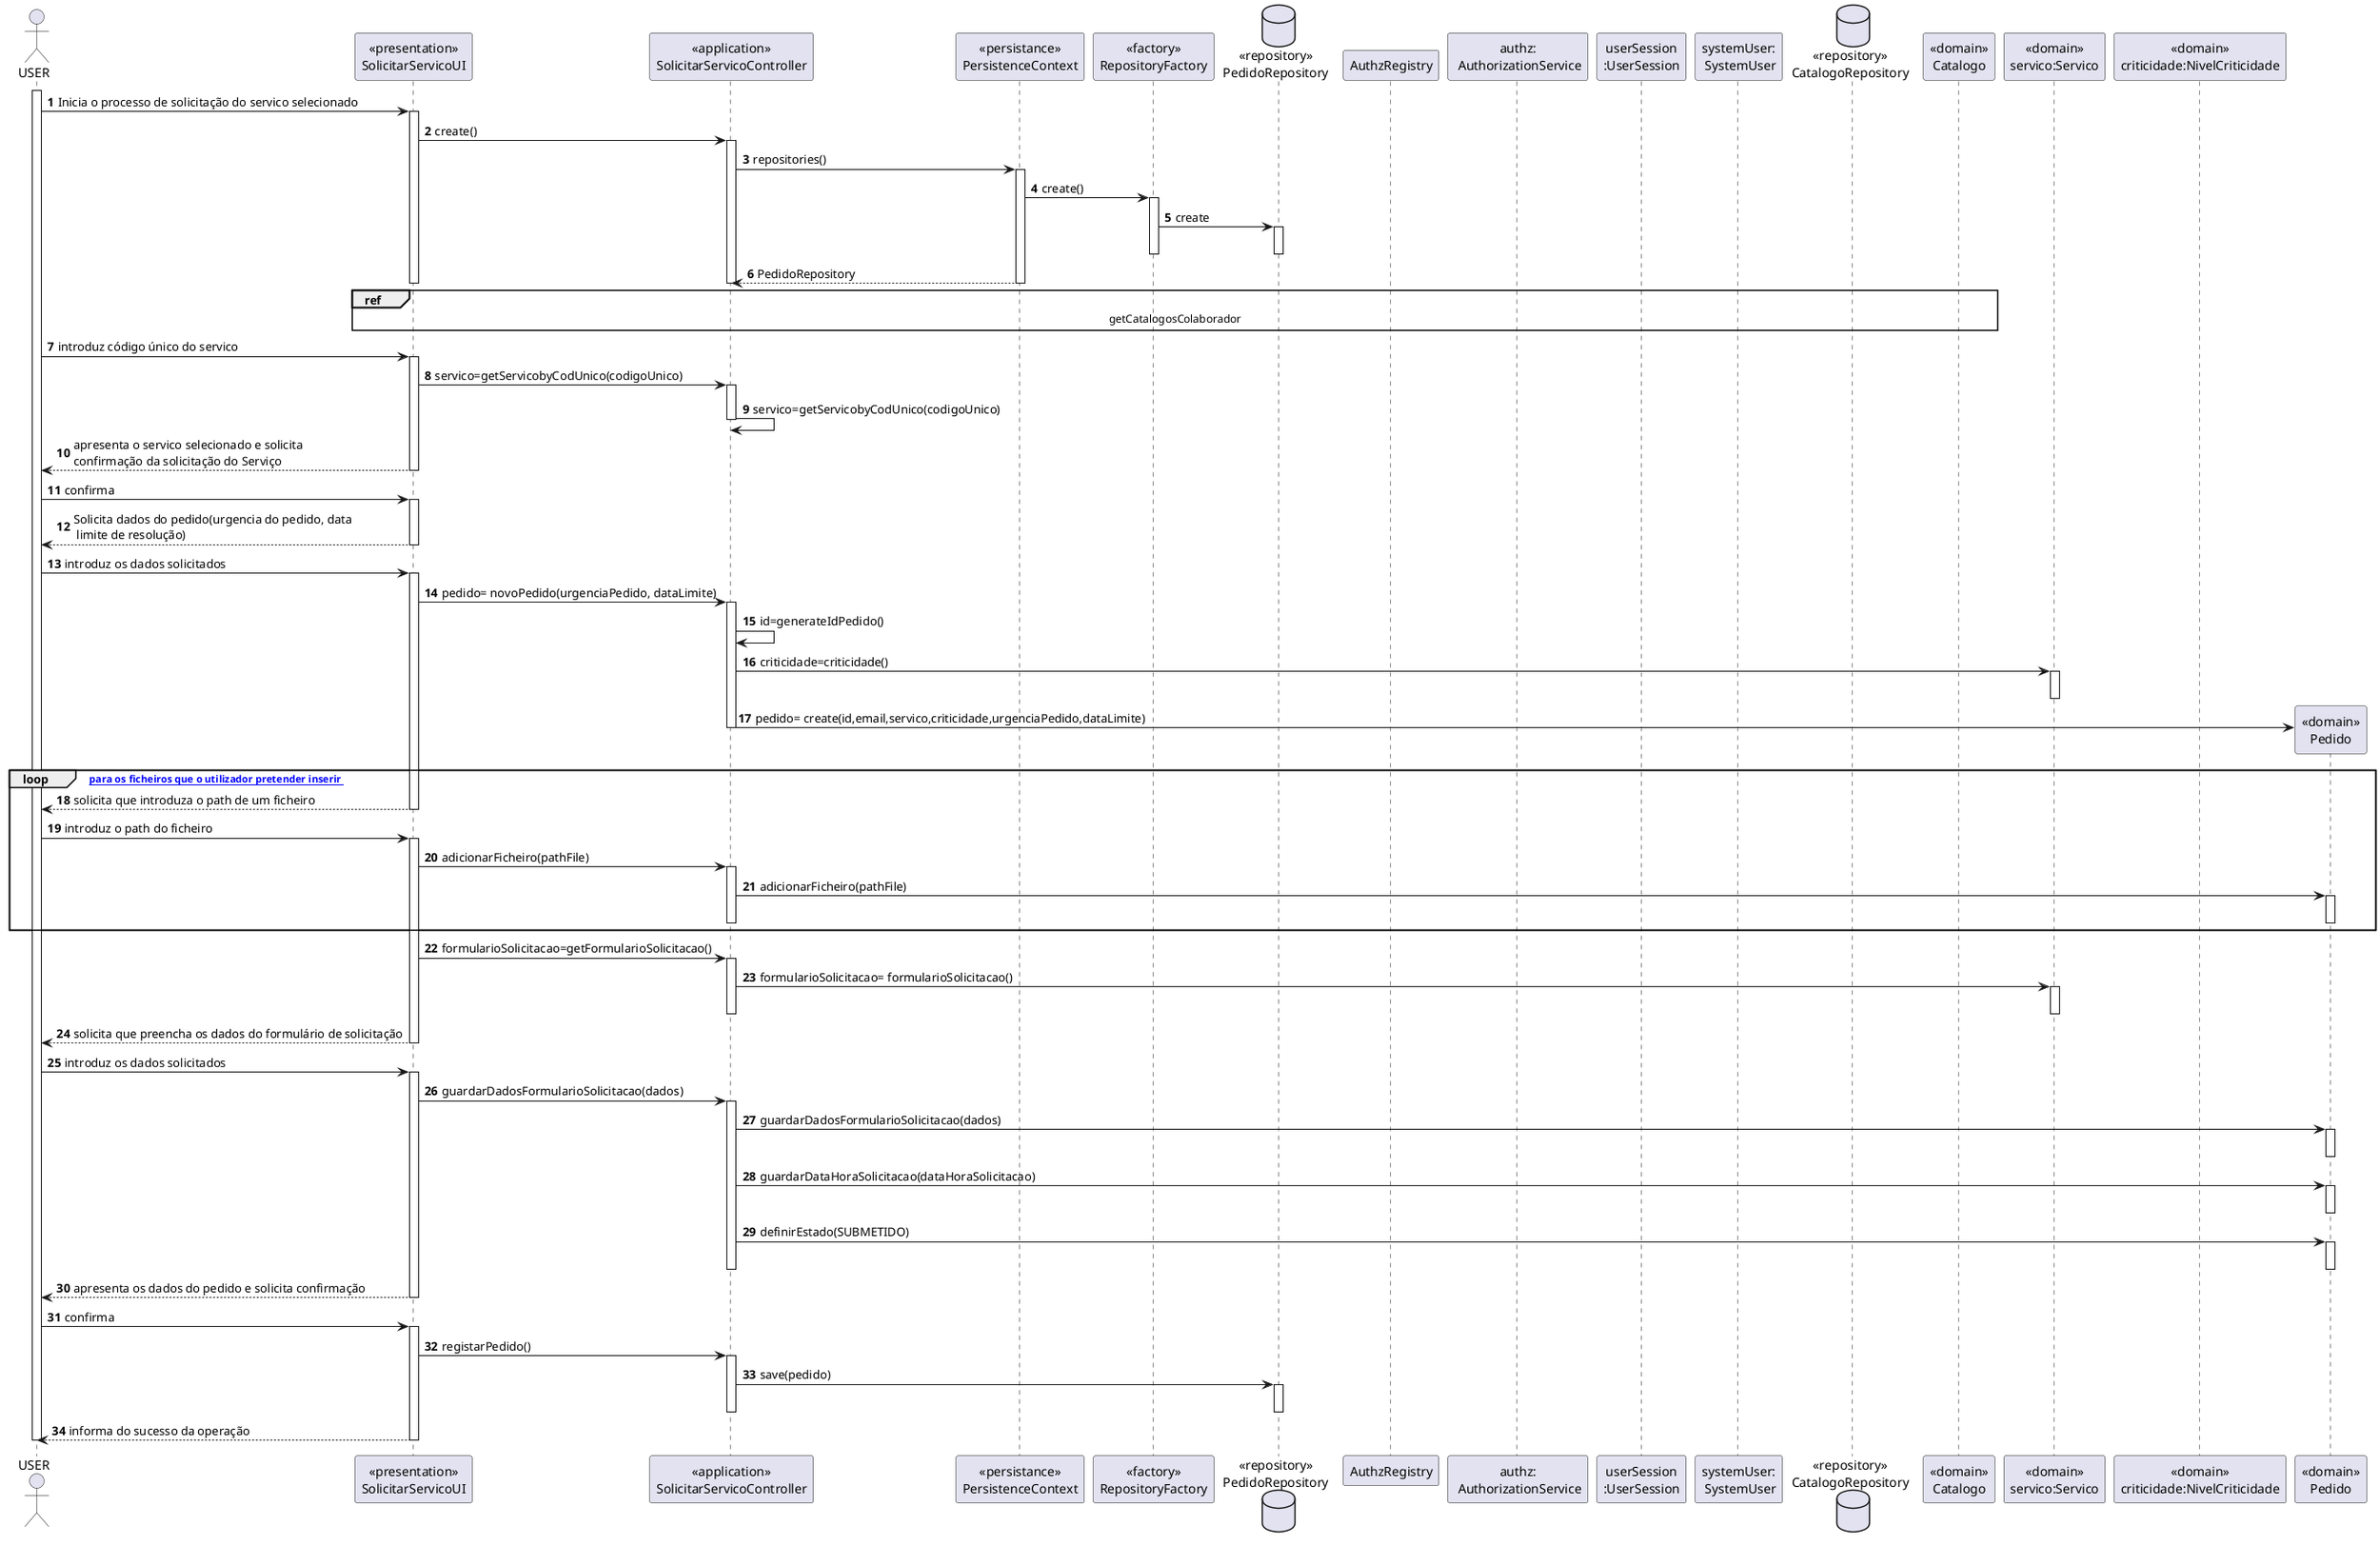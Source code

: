 @startuml
'https://plantuml.com/sequence-diagram

autonumber

actor USER
participant "<<presentation>>\nSolicitarServicoUI" as UI
participant "<<application>>\nSolicitarServicoController" as CONTROLLER
participant "<<persistance>>\nPersistenceContext" as PERS
participant "<<factory>>\nRepositoryFactory" as FACT
database "<<repository>>\nPedidoRepository" as PEDIDOREPO
participant "AuthzRegistry" as AUTHZ
participant "authz:\n AuthorizationService" AS AUTHZSERVICE
participant "userSession\n:UserSession" as USERSESSION
participant "systemUser:\n SystemUser" AS SYSTEMUSER
database "<<repository>>\nCatalogoRepository" as REPO1
participant "<<domain>>\nCatalogo" as CAT
participant "<<domain>>\nservico:Servico" as SERV
participant "<<domain>>\ncriticidade:NivelCriticidade" as NVCRIT
participant "<<domain>>\nPedido" as PED

activate USER

USER->UI: Inicia o processo de solicitação do servico selecionado
activate UI
    UI-> CONTROLLER: create()
    activate CONTROLLER
        CONTROLLER-> PERS : repositories()
        activate PERS
            PERS->FACT: create()
            activate FACT
                FACT->PEDIDOREPO: create
                activate PEDIDOREPO
                deactivate PEDIDOREPO
            deactivate FACT
            PERS-->CONTROLLER: PedidoRepository
        deactivate PERS
    deactivate CONTROLLER
  ref over UI, CAT
   getCatalogosColaborador
   end ref
deactivate UI
USER->UI: introduz código único do servico
        activate UI
            UI->CONTROLLER : servico=getServicobyCodUnico(codigoUnico)
            activate CONTROLLER
                CONTROLLER->CONTROLLER: servico=getServicobyCodUnico(codigoUnico)
            deactivate CONTROLLER
            UI--> USER:  apresenta o servico selecionado e solicita \nconfirmação da solicitação do Serviço
        deactivate UI
        USER->UI: confirma
        activate UI
            UI-->USER: Solicita dados do pedido(urgencia do pedido, data\n limite de resolução)
       deactivate UI

            USER->UI:introduz os dados solicitados
             activate UI
                UI->CONTROLLER: pedido= novoPedido(urgenciaPedido, dataLimite)
            activate CONTROLLER
                CONTROLLER->CONTROLLER: id=generateIdPedido()
                CONTROLLER->SERV: criticidade=criticidade()
                activate SERV
                deactivate SERV
                CONTROLLER-> PED **: pedido= create(id,email,servico,criticidade,urgenciaPedido,dataLimite)
            deactivate CONTROLLER
            loop [ . para os ficheiros que o utilizador pretender inserir ]
                UI-->USER: solicita que introduza o path de um ficheiro
            deactivate UI
            USER->UI: introduz o path do ficheiro
            activate UI
                UI-> CONTROLLER : adicionarFicheiro(pathFile)
                activate CONTROLLER
                    CONTROLLER-> PED: adicionarFicheiro(pathFile)
                    activate PED
                    deactivate PED
                deactivate CONTROLLER
            end loop
            UI->CONTROLLER: formularioSolicitacao=getFormularioSolicitacao()
            activate CONTROLLER
                CONTROLLER->SERV: formularioSolicitacao= formularioSolicitacao()
                activate SERV
                deactivate SERV
            deactivate CONTROLLER
            UI-->USER: solicita que preencha os dados do formulário de solicitação
            deactivate UI
            USER->UI: introduz os dados solicitados
            activate UI
                UI->CONTROLLER: guardarDadosFormularioSolicitacao(dados)
                activate CONTROLLER
                    CONTROLLER->PED: guardarDadosFormularioSolicitacao(dados)
                    activate PED
                    deactivate PED
                    CONTROLLER->PED: guardarDataHoraSolicitacao(dataHoraSolicitacao)
                    activate PED
                    deactivate PED
                    CONTROLLER->PED: definirEstado(SUBMETIDO)
                    activate PED
                    deactivate PED
                deactivate CONTROLLER
            UI-->USER : apresenta os dados do pedido e solicita confirmação
            deactivate UI
            USER->UI: confirma
            activate UI
                UI->CONTROLLER: registarPedido()
                activate CONTROLLER
                    CONTROLLER->PEDIDOREPO: save(pedido)
                    activate PEDIDOREPO
                    deactivate PEDIDOREPO
                deactivate CONTROLLER
                UI-->USER: informa do sucesso da operação
            deactivate UI
        deactivate USER
@enduml
